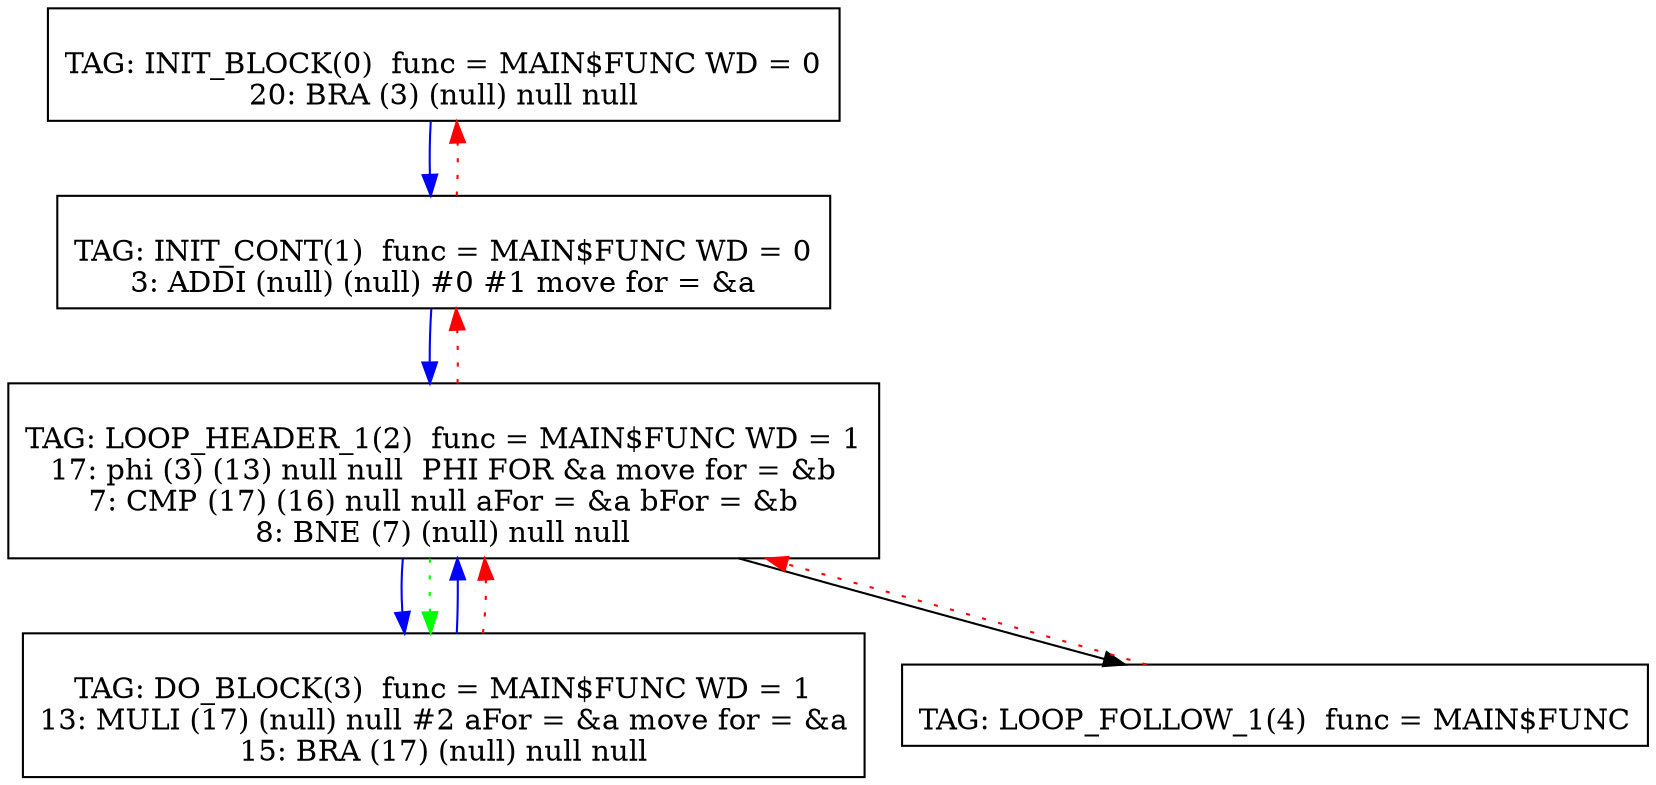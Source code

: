 digraph {
0[label="
TAG: INIT_BLOCK(0)  func = MAIN$FUNC WD = 0
20: BRA (3) (null) null null
"];
0[shape=box];
0 -> 1[color=blue]
1[label="
TAG: INIT_CONT(1)  func = MAIN$FUNC WD = 0
3: ADDI (null) (null) #0 #1 move for = &a
"];
1[shape=box];
1 -> 2[color=blue]
1 -> 0[color=red][style=dotted]
2[label="
TAG: LOOP_HEADER_1(2)  func = MAIN$FUNC WD = 1
17: phi (3) (13) null null  PHI FOR &a move for = &b
7: CMP (17) (16) null null aFor = &a bFor = &b
8: BNE (7) (null) null null
"];
2[shape=box];
2 -> 3[color=blue]
2 -> 4[color=black]
2 -> 1[color=red][style=dotted]
2 -> 3[color=green][style=dotted]
3[label="
TAG: DO_BLOCK(3)  func = MAIN$FUNC WD = 1
13: MULI (17) (null) null #2 aFor = &a move for = &a
15: BRA (17) (null) null null
"];
3[shape=box];
3 -> 2[color=blue]
3 -> 2[color=red][style=dotted]
4[label="
TAG: LOOP_FOLLOW_1(4)  func = MAIN$FUNC
"];
4[shape=box];
4 -> 2[color=red][style=dotted]
}